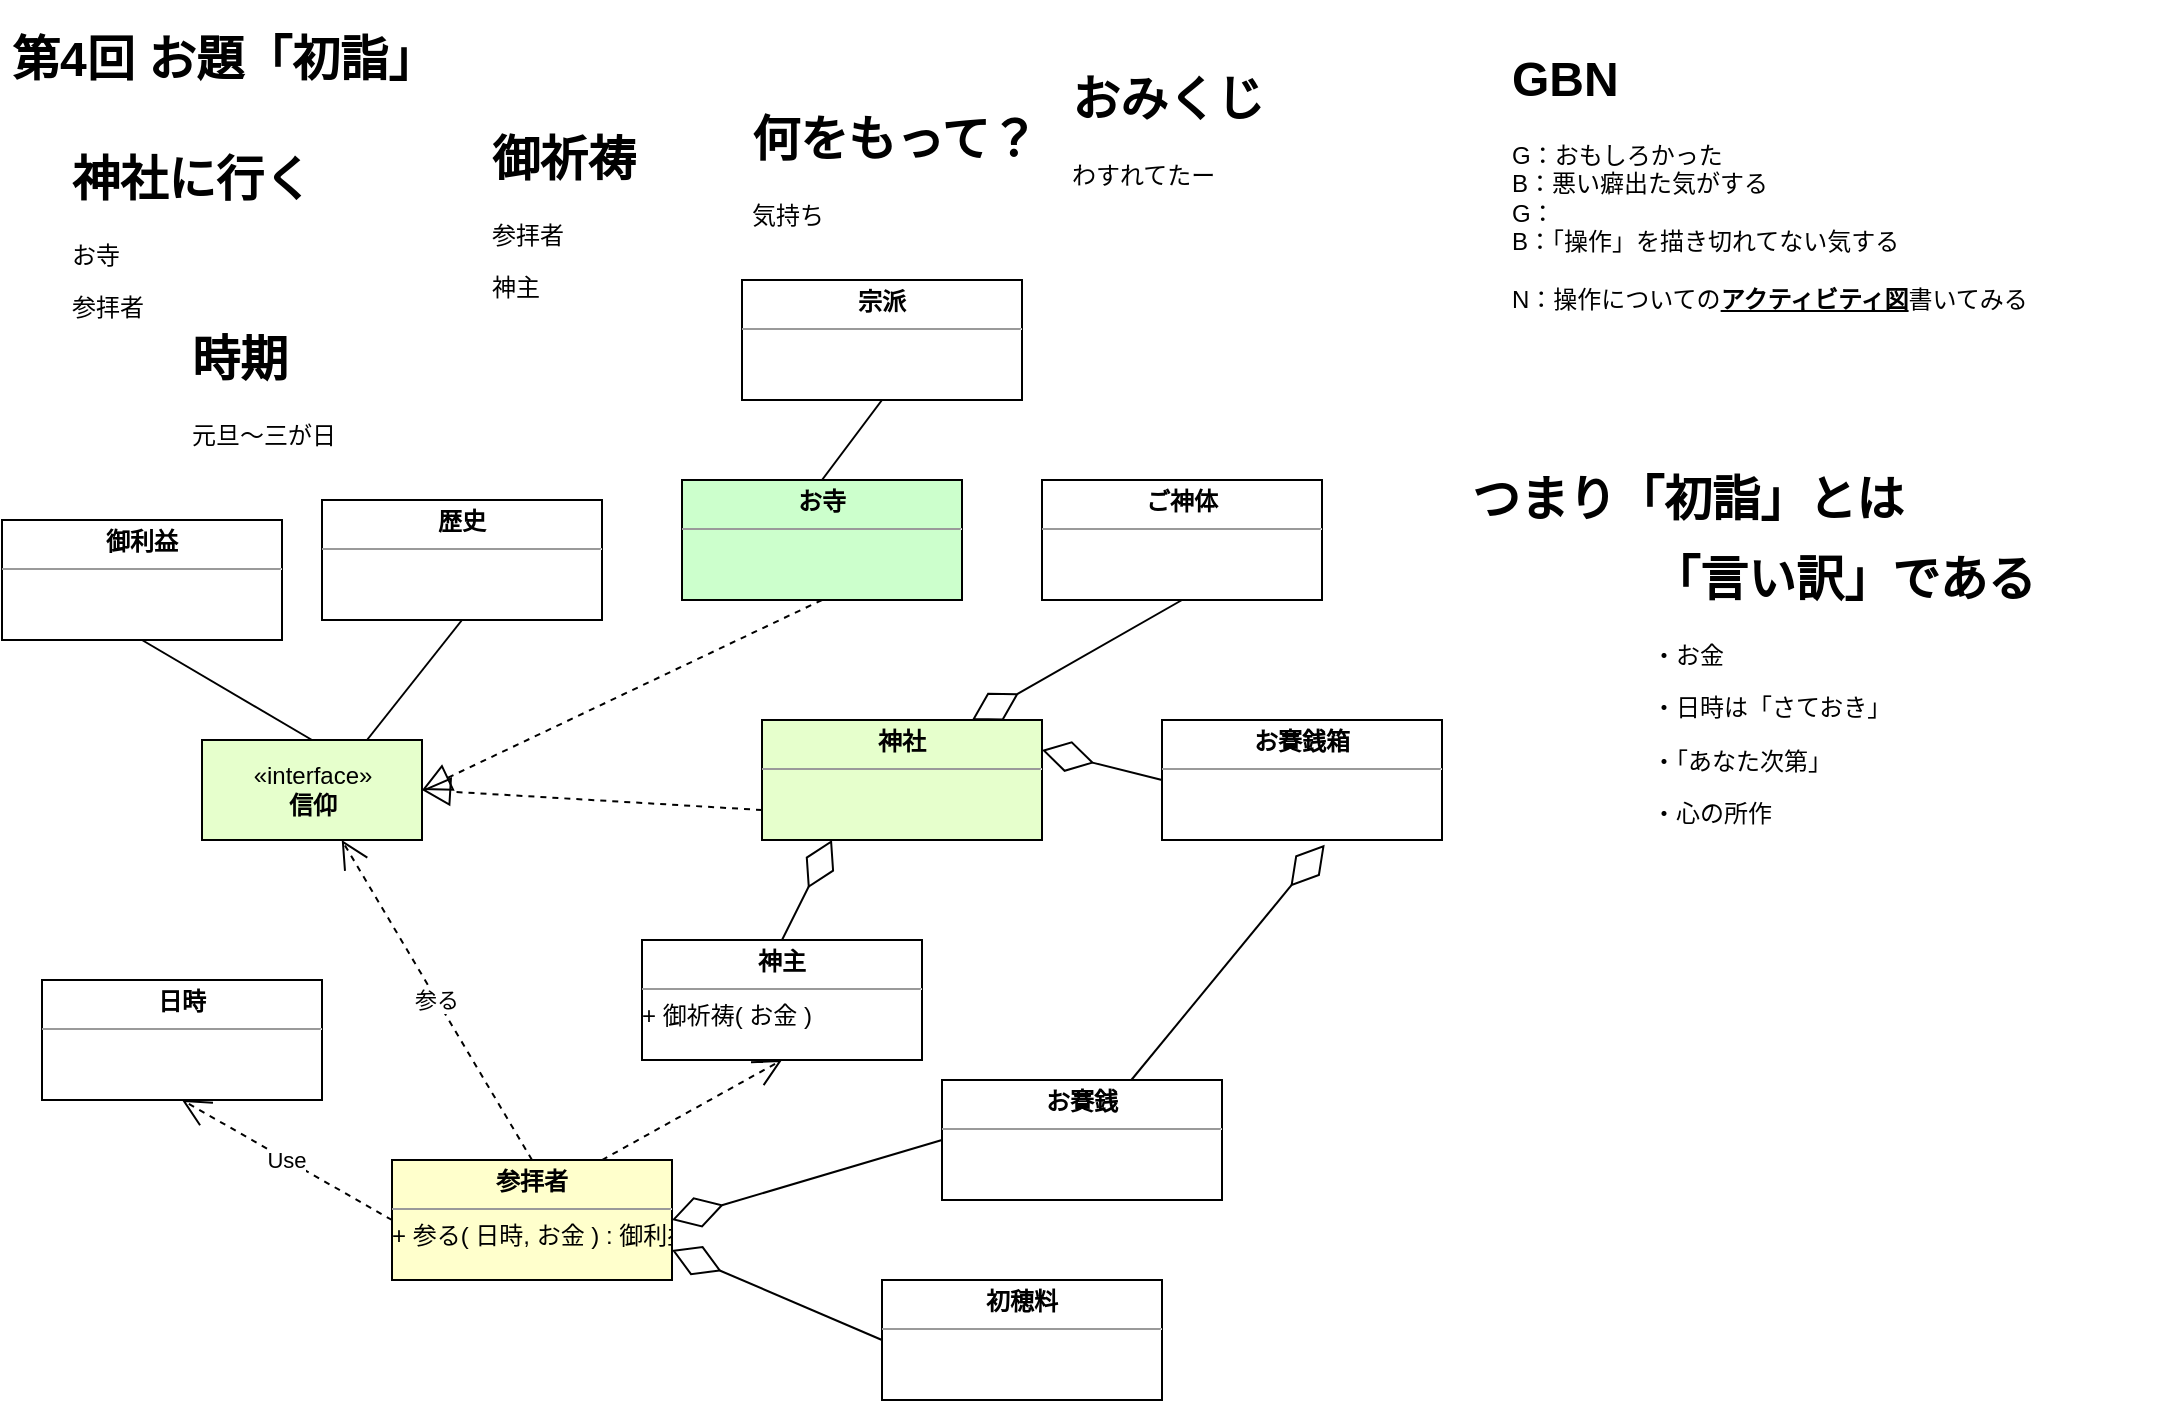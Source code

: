 <mxfile version="20.2.3" type="device"><diagram id="9x5UieCgRNZYmCrs_tcH" name="ページ1"><mxGraphModel dx="1310" dy="886" grid="1" gridSize="10" guides="1" tooltips="1" connect="1" arrows="1" fold="1" page="1" pageScale="1" pageWidth="827" pageHeight="1169" math="0" shadow="0"><root><mxCell id="0"/><mxCell id="1" parent="0"/><mxCell id="8M9z7bxxNHCskMGtEPtK-1" value="&lt;h1&gt;第4回 お題「初詣」&lt;/h1&gt;" style="text;html=1;strokeColor=none;fillColor=none;spacing=5;spacingTop=-20;whiteSpace=wrap;overflow=hidden;rounded=0;" vertex="1" parent="1"><mxGeometry x="10" y="20" width="320" height="50" as="geometry"/></mxCell><mxCell id="8M9z7bxxNHCskMGtEPtK-2" value="&lt;h1&gt;神社に行く&lt;/h1&gt;&lt;p&gt;お寺&lt;/p&gt;&lt;p&gt;参拝者&lt;/p&gt;" style="text;html=1;strokeColor=none;fillColor=none;spacing=5;spacingTop=-20;whiteSpace=wrap;overflow=hidden;rounded=0;" vertex="1" parent="1"><mxGeometry x="40" y="80" width="190" height="120" as="geometry"/></mxCell><mxCell id="8M9z7bxxNHCskMGtEPtK-3" value="&lt;h1&gt;御祈祷&lt;/h1&gt;&lt;p&gt;参拝者&lt;/p&gt;&lt;p&gt;神主&lt;/p&gt;" style="text;html=1;strokeColor=none;fillColor=none;spacing=5;spacingTop=-20;whiteSpace=wrap;overflow=hidden;rounded=0;" vertex="1" parent="1"><mxGeometry x="250" y="70" width="190" height="120" as="geometry"/></mxCell><mxCell id="8M9z7bxxNHCskMGtEPtK-4" value="&lt;h1&gt;時期&lt;/h1&gt;&lt;p&gt;元旦～三が日&lt;/p&gt;" style="text;html=1;strokeColor=none;fillColor=none;spacing=5;spacingTop=-20;whiteSpace=wrap;overflow=hidden;rounded=0;" vertex="1" parent="1"><mxGeometry x="100" y="170" width="190" height="120" as="geometry"/></mxCell><mxCell id="8M9z7bxxNHCskMGtEPtK-5" value="&lt;h1&gt;何をもって？&lt;/h1&gt;&lt;p&gt;気持ち&lt;/p&gt;" style="text;html=1;strokeColor=none;fillColor=none;spacing=5;spacingTop=-20;whiteSpace=wrap;overflow=hidden;rounded=0;" vertex="1" parent="1"><mxGeometry x="380" y="60" width="190" height="120" as="geometry"/></mxCell><mxCell id="8M9z7bxxNHCskMGtEPtK-6" value="&lt;p style=&quot;margin:0px;margin-top:4px;text-align:center;&quot;&gt;&lt;b&gt;神社&lt;/b&gt;&lt;/p&gt;&lt;hr size=&quot;1&quot;&gt;&lt;div style=&quot;height:2px;&quot;&gt;&lt;/div&gt;" style="verticalAlign=top;align=left;overflow=fill;fontSize=12;fontFamily=Helvetica;html=1;fillColor=#E6FFCC;" vertex="1" parent="1"><mxGeometry x="390" y="370" width="140" height="60" as="geometry"/></mxCell><mxCell id="8M9z7bxxNHCskMGtEPtK-7" value="&lt;p style=&quot;margin:0px;margin-top:4px;text-align:center;&quot;&gt;&lt;b&gt;お寺&lt;/b&gt;&lt;/p&gt;&lt;hr size=&quot;1&quot;&gt;&lt;div style=&quot;height:2px;&quot;&gt;&lt;/div&gt;" style="verticalAlign=top;align=left;overflow=fill;fontSize=12;fontFamily=Helvetica;html=1;fillColor=#CCFFCC;" vertex="1" parent="1"><mxGeometry x="350" y="250" width="140" height="60" as="geometry"/></mxCell><mxCell id="8M9z7bxxNHCskMGtEPtK-8" value="&lt;p style=&quot;margin:0px;margin-top:4px;text-align:center;&quot;&gt;&lt;b&gt;参拝者&lt;/b&gt;&lt;/p&gt;&lt;hr size=&quot;1&quot;&gt;&lt;div style=&quot;height:2px;&quot;&gt;+ 参る( 日時, お金 ) : 御利益&lt;/div&gt;" style="verticalAlign=top;align=left;overflow=fill;fontSize=12;fontFamily=Helvetica;html=1;fillColor=#FFFFCC;" vertex="1" parent="1"><mxGeometry x="205" y="590" width="140" height="60" as="geometry"/></mxCell><mxCell id="8M9z7bxxNHCskMGtEPtK-9" value="«interface»&lt;br&gt;&lt;b&gt;信仰&lt;/b&gt;" style="html=1;fillColor=#E6FFCC;" vertex="1" parent="1"><mxGeometry x="110" y="380" width="110" height="50" as="geometry"/></mxCell><mxCell id="8M9z7bxxNHCskMGtEPtK-10" value="&lt;p style=&quot;margin:0px;margin-top:4px;text-align:center;&quot;&gt;&lt;b&gt;神主&lt;/b&gt;&lt;/p&gt;&lt;hr size=&quot;1&quot;&gt;&lt;div style=&quot;height:2px;&quot;&gt;+ 御祈祷( お金 )&lt;/div&gt;" style="verticalAlign=top;align=left;overflow=fill;fontSize=12;fontFamily=Helvetica;html=1;" vertex="1" parent="1"><mxGeometry x="330" y="480" width="140" height="60" as="geometry"/></mxCell><mxCell id="8M9z7bxxNHCskMGtEPtK-11" value="&lt;p style=&quot;margin:0px;margin-top:4px;text-align:center;&quot;&gt;&lt;b&gt;日時&lt;/b&gt;&lt;/p&gt;&lt;hr size=&quot;1&quot;&gt;&lt;div style=&quot;height:2px;&quot;&gt;&lt;/div&gt;" style="verticalAlign=top;align=left;overflow=fill;fontSize=12;fontFamily=Helvetica;html=1;" vertex="1" parent="1"><mxGeometry x="30" y="500" width="140" height="60" as="geometry"/></mxCell><mxCell id="8M9z7bxxNHCskMGtEPtK-13" value="&lt;p style=&quot;margin:0px;margin-top:4px;text-align:center;&quot;&gt;&lt;b&gt;お賽銭&lt;/b&gt;&lt;/p&gt;&lt;hr size=&quot;1&quot;&gt;&lt;div style=&quot;height:2px;&quot;&gt;&lt;/div&gt;" style="verticalAlign=top;align=left;overflow=fill;fontSize=12;fontFamily=Helvetica;html=1;" vertex="1" parent="1"><mxGeometry x="480" y="550" width="140" height="60" as="geometry"/></mxCell><mxCell id="8M9z7bxxNHCskMGtEPtK-15" value="参る" style="endArrow=open;endSize=12;dashed=1;html=1;rounded=0;exitX=0.5;exitY=0;exitDx=0;exitDy=0;" edge="1" parent="1" source="8M9z7bxxNHCskMGtEPtK-8" target="8M9z7bxxNHCskMGtEPtK-9"><mxGeometry width="160" relative="1" as="geometry"><mxPoint x="340" y="400" as="sourcePoint"/><mxPoint x="165" y="410" as="targetPoint"/></mxGeometry></mxCell><mxCell id="8M9z7bxxNHCskMGtEPtK-17" value="Use" style="endArrow=open;endSize=12;dashed=1;html=1;rounded=0;exitX=0;exitY=0.5;exitDx=0;exitDy=0;entryX=0.5;entryY=1;entryDx=0;entryDy=0;" edge="1" parent="1" source="8M9z7bxxNHCskMGtEPtK-8" target="8M9z7bxxNHCskMGtEPtK-11"><mxGeometry width="160" relative="1" as="geometry"><mxPoint x="340" y="400" as="sourcePoint"/><mxPoint x="500" y="400" as="targetPoint"/></mxGeometry></mxCell><mxCell id="8M9z7bxxNHCskMGtEPtK-18" value="" style="endArrow=open;endSize=12;dashed=1;html=1;rounded=0;entryX=0.5;entryY=1;entryDx=0;entryDy=0;exitX=0.75;exitY=0;exitDx=0;exitDy=0;" edge="1" parent="1" source="8M9z7bxxNHCskMGtEPtK-8" target="8M9z7bxxNHCskMGtEPtK-10"><mxGeometry width="160" relative="1" as="geometry"><mxPoint x="290" y="550" as="sourcePoint"/><mxPoint x="228" y="440" as="targetPoint"/></mxGeometry></mxCell><mxCell id="8M9z7bxxNHCskMGtEPtK-19" value="&lt;p style=&quot;margin:0px;margin-top:4px;text-align:center;&quot;&gt;&lt;b style=&quot;background-color: initial;&quot;&gt;初穂料&lt;/b&gt;&lt;br&gt;&lt;/p&gt;&lt;hr size=&quot;1&quot;&gt;&lt;div style=&quot;height:2px;&quot;&gt;&lt;/div&gt;" style="verticalAlign=top;align=left;overflow=fill;fontSize=12;fontFamily=Helvetica;html=1;" vertex="1" parent="1"><mxGeometry x="450" y="650" width="140" height="60" as="geometry"/></mxCell><mxCell id="8M9z7bxxNHCskMGtEPtK-24" value="" style="endArrow=diamondThin;endFill=0;endSize=24;html=1;rounded=0;entryX=1;entryY=0.75;entryDx=0;entryDy=0;exitX=0;exitY=0.5;exitDx=0;exitDy=0;" edge="1" parent="1" source="8M9z7bxxNHCskMGtEPtK-19" target="8M9z7bxxNHCskMGtEPtK-8"><mxGeometry width="160" relative="1" as="geometry"><mxPoint x="500" y="560" as="sourcePoint"/><mxPoint x="370" y="590" as="targetPoint"/></mxGeometry></mxCell><mxCell id="8M9z7bxxNHCskMGtEPtK-25" value="" style="endArrow=diamondThin;endFill=0;endSize=24;html=1;rounded=0;entryX=1;entryY=0.5;entryDx=0;entryDy=0;exitX=0;exitY=0.5;exitDx=0;exitDy=0;" edge="1" parent="1" source="8M9z7bxxNHCskMGtEPtK-13" target="8M9z7bxxNHCskMGtEPtK-8"><mxGeometry width="160" relative="1" as="geometry"><mxPoint x="510" y="570" as="sourcePoint"/><mxPoint x="380" y="600" as="targetPoint"/></mxGeometry></mxCell><mxCell id="8M9z7bxxNHCskMGtEPtK-26" value="&lt;p style=&quot;margin:0px;margin-top:4px;text-align:center;&quot;&gt;&lt;b&gt;お賽銭箱&lt;/b&gt;&lt;/p&gt;&lt;hr size=&quot;1&quot;&gt;&lt;div style=&quot;height:2px;&quot;&gt;&lt;/div&gt;" style="verticalAlign=top;align=left;overflow=fill;fontSize=12;fontFamily=Helvetica;html=1;" vertex="1" parent="1"><mxGeometry x="590" y="370" width="140" height="60" as="geometry"/></mxCell><mxCell id="8M9z7bxxNHCskMGtEPtK-27" value="" style="endArrow=diamondThin;endFill=0;endSize=24;html=1;rounded=0;entryX=1;entryY=0.25;entryDx=0;entryDy=0;exitX=0;exitY=0.5;exitDx=0;exitDy=0;" edge="1" parent="1" source="8M9z7bxxNHCskMGtEPtK-26" target="8M9z7bxxNHCskMGtEPtK-6"><mxGeometry width="160" relative="1" as="geometry"><mxPoint x="310" y="330" as="sourcePoint"/><mxPoint x="370" y="520" as="targetPoint"/></mxGeometry></mxCell><mxCell id="8M9z7bxxNHCskMGtEPtK-29" value="" style="endArrow=diamondThin;endFill=0;endSize=24;html=1;rounded=0;entryX=0.581;entryY=1.04;entryDx=0;entryDy=0;entryPerimeter=0;" edge="1" parent="1" source="8M9z7bxxNHCskMGtEPtK-13" target="8M9z7bxxNHCskMGtEPtK-26"><mxGeometry width="160" relative="1" as="geometry"><mxPoint x="480" y="560" as="sourcePoint"/><mxPoint x="520" y="370" as="targetPoint"/></mxGeometry></mxCell><mxCell id="8M9z7bxxNHCskMGtEPtK-30" value="" style="endArrow=diamondThin;endFill=0;endSize=24;html=1;rounded=0;exitX=0.5;exitY=0;exitDx=0;exitDy=0;entryX=0.25;entryY=1;entryDx=0;entryDy=0;" edge="1" parent="1" source="8M9z7bxxNHCskMGtEPtK-10" target="8M9z7bxxNHCskMGtEPtK-6"><mxGeometry width="160" relative="1" as="geometry"><mxPoint x="460" y="350" as="sourcePoint"/><mxPoint x="370" y="410" as="targetPoint"/></mxGeometry></mxCell><mxCell id="8M9z7bxxNHCskMGtEPtK-31" value="&lt;p style=&quot;margin:0px;margin-top:4px;text-align:center;&quot;&gt;&lt;b&gt;歴史&lt;/b&gt;&lt;/p&gt;&lt;hr size=&quot;1&quot;&gt;&lt;div style=&quot;height:2px;&quot;&gt;&lt;br&gt;&lt;/div&gt;" style="verticalAlign=top;align=left;overflow=fill;fontSize=12;fontFamily=Helvetica;html=1;" vertex="1" parent="1"><mxGeometry x="170" y="260" width="140" height="60" as="geometry"/></mxCell><mxCell id="8M9z7bxxNHCskMGtEPtK-32" value="" style="endArrow=none;html=1;rounded=0;entryX=0.5;entryY=1;entryDx=0;entryDy=0;exitX=0.75;exitY=0;exitDx=0;exitDy=0;" edge="1" parent="1" source="8M9z7bxxNHCskMGtEPtK-9" target="8M9z7bxxNHCskMGtEPtK-31"><mxGeometry width="50" height="50" relative="1" as="geometry"><mxPoint x="390" y="440" as="sourcePoint"/><mxPoint x="440" y="390" as="targetPoint"/></mxGeometry></mxCell><mxCell id="8M9z7bxxNHCskMGtEPtK-33" value="&lt;p style=&quot;margin:0px;margin-top:4px;text-align:center;&quot;&gt;&lt;b&gt;ご神体&lt;/b&gt;&lt;/p&gt;&lt;hr size=&quot;1&quot;&gt;&lt;div style=&quot;height:2px;&quot;&gt;&lt;br&gt;&lt;/div&gt;" style="verticalAlign=top;align=left;overflow=fill;fontSize=12;fontFamily=Helvetica;html=1;" vertex="1" parent="1"><mxGeometry x="530" y="250" width="140" height="60" as="geometry"/></mxCell><mxCell id="8M9z7bxxNHCskMGtEPtK-34" value="" style="endArrow=diamondThin;endFill=0;endSize=24;html=1;rounded=0;entryX=0.75;entryY=0;entryDx=0;entryDy=0;exitX=0.5;exitY=1;exitDx=0;exitDy=0;" edge="1" parent="1" source="8M9z7bxxNHCskMGtEPtK-33" target="8M9z7bxxNHCskMGtEPtK-6"><mxGeometry width="160" relative="1" as="geometry"><mxPoint x="450" y="340" as="sourcePoint"/><mxPoint x="300" y="395" as="targetPoint"/></mxGeometry></mxCell><mxCell id="8M9z7bxxNHCskMGtEPtK-35" value="" style="endArrow=block;dashed=1;endFill=0;endSize=12;html=1;rounded=0;exitX=0;exitY=0.75;exitDx=0;exitDy=0;entryX=1;entryY=0.5;entryDx=0;entryDy=0;" edge="1" parent="1" source="8M9z7bxxNHCskMGtEPtK-6" target="8M9z7bxxNHCskMGtEPtK-9"><mxGeometry width="160" relative="1" as="geometry"><mxPoint x="280" y="320" as="sourcePoint"/><mxPoint x="200" y="380" as="targetPoint"/></mxGeometry></mxCell><mxCell id="8M9z7bxxNHCskMGtEPtK-37" value="&lt;p style=&quot;margin:0px;margin-top:4px;text-align:center;&quot;&gt;&lt;b&gt;御利益&lt;/b&gt;&lt;/p&gt;&lt;hr size=&quot;1&quot;&gt;&lt;div style=&quot;height:2px;&quot;&gt;&lt;br&gt;&lt;/div&gt;" style="verticalAlign=top;align=left;overflow=fill;fontSize=12;fontFamily=Helvetica;html=1;" vertex="1" parent="1"><mxGeometry x="10" y="270" width="140" height="60" as="geometry"/></mxCell><mxCell id="8M9z7bxxNHCskMGtEPtK-38" value="" style="endArrow=none;html=1;rounded=0;entryX=0.5;entryY=1;entryDx=0;entryDy=0;exitX=0.5;exitY=0;exitDx=0;exitDy=0;" edge="1" parent="1" source="8M9z7bxxNHCskMGtEPtK-9" target="8M9z7bxxNHCskMGtEPtK-37"><mxGeometry width="50" height="50" relative="1" as="geometry"><mxPoint x="325" y="360" as="sourcePoint"/><mxPoint x="310" y="290" as="targetPoint"/></mxGeometry></mxCell><mxCell id="8M9z7bxxNHCskMGtEPtK-40" value="" style="endArrow=block;dashed=1;endFill=0;endSize=12;html=1;rounded=0;exitX=0.5;exitY=1;exitDx=0;exitDy=0;entryX=1;entryY=0.5;entryDx=0;entryDy=0;" edge="1" parent="1" source="8M9z7bxxNHCskMGtEPtK-7" target="8M9z7bxxNHCskMGtEPtK-9"><mxGeometry width="160" relative="1" as="geometry"><mxPoint x="355" y="395" as="sourcePoint"/><mxPoint x="230" y="415" as="targetPoint"/></mxGeometry></mxCell><mxCell id="8M9z7bxxNHCskMGtEPtK-43" value="&lt;p style=&quot;margin:0px;margin-top:4px;text-align:center;&quot;&gt;&lt;b&gt;宗派&lt;/b&gt;&lt;/p&gt;&lt;hr size=&quot;1&quot;&gt;&lt;div style=&quot;height:2px;&quot;&gt;&lt;br&gt;&lt;/div&gt;" style="verticalAlign=top;align=left;overflow=fill;fontSize=12;fontFamily=Helvetica;html=1;" vertex="1" parent="1"><mxGeometry x="380" y="150" width="140" height="60" as="geometry"/></mxCell><mxCell id="8M9z7bxxNHCskMGtEPtK-44" value="" style="endArrow=none;html=1;rounded=0;exitX=0.5;exitY=0;exitDx=0;exitDy=0;entryX=0.5;entryY=1;entryDx=0;entryDy=0;" edge="1" parent="1" source="8M9z7bxxNHCskMGtEPtK-7" target="8M9z7bxxNHCskMGtEPtK-43"><mxGeometry width="50" height="50" relative="1" as="geometry"><mxPoint x="202.5" y="390" as="sourcePoint"/><mxPoint x="250" y="330" as="targetPoint"/></mxGeometry></mxCell><mxCell id="8M9z7bxxNHCskMGtEPtK-45" value="&lt;h1&gt;GBN&lt;/h1&gt;&lt;div&gt;G：おもしろかった&lt;/div&gt;&lt;div&gt;B：悪い癖出た気がする&lt;/div&gt;&lt;div&gt;G：&lt;/div&gt;&lt;div&gt;B：「操作」を描き切れてない気する&lt;br&gt;&lt;br&gt;N：操作についての&lt;b&gt;&lt;u&gt;アクティビティ図&lt;/u&gt;&lt;/b&gt;書いてみる&lt;/div&gt;" style="text;html=1;strokeColor=none;fillColor=none;spacing=5;spacingTop=-20;whiteSpace=wrap;overflow=hidden;rounded=0;" vertex="1" parent="1"><mxGeometry x="760" y="30" width="280" height="150" as="geometry"/></mxCell><mxCell id="8M9z7bxxNHCskMGtEPtK-46" value="&lt;h1&gt;つまり「初詣」とは&lt;/h1&gt;" style="text;html=1;strokeColor=none;fillColor=none;spacing=5;spacingTop=-20;whiteSpace=wrap;overflow=hidden;rounded=0;" vertex="1" parent="1"><mxGeometry x="740" y="240" width="320" height="50" as="geometry"/></mxCell><mxCell id="8M9z7bxxNHCskMGtEPtK-47" value="&lt;h1&gt;「言い訳」である&lt;/h1&gt;&lt;p&gt;・お金&lt;/p&gt;&lt;p&gt;・日時は「さておき」&lt;/p&gt;&lt;p&gt;・「あなた次第」&lt;/p&gt;&lt;p&gt;・心の所作&lt;/p&gt;" style="text;html=1;strokeColor=none;fillColor=none;spacing=5;spacingTop=-20;whiteSpace=wrap;overflow=hidden;rounded=0;" vertex="1" parent="1"><mxGeometry x="830" y="280" width="265" height="170" as="geometry"/></mxCell><mxCell id="8M9z7bxxNHCskMGtEPtK-48" value="&lt;h1&gt;おみくじ&lt;/h1&gt;&lt;p&gt;わすれてたー&lt;/p&gt;" style="text;html=1;strokeColor=none;fillColor=none;spacing=5;spacingTop=-20;whiteSpace=wrap;overflow=hidden;rounded=0;" vertex="1" parent="1"><mxGeometry x="540" y="40" width="190" height="120" as="geometry"/></mxCell></root></mxGraphModel></diagram></mxfile>